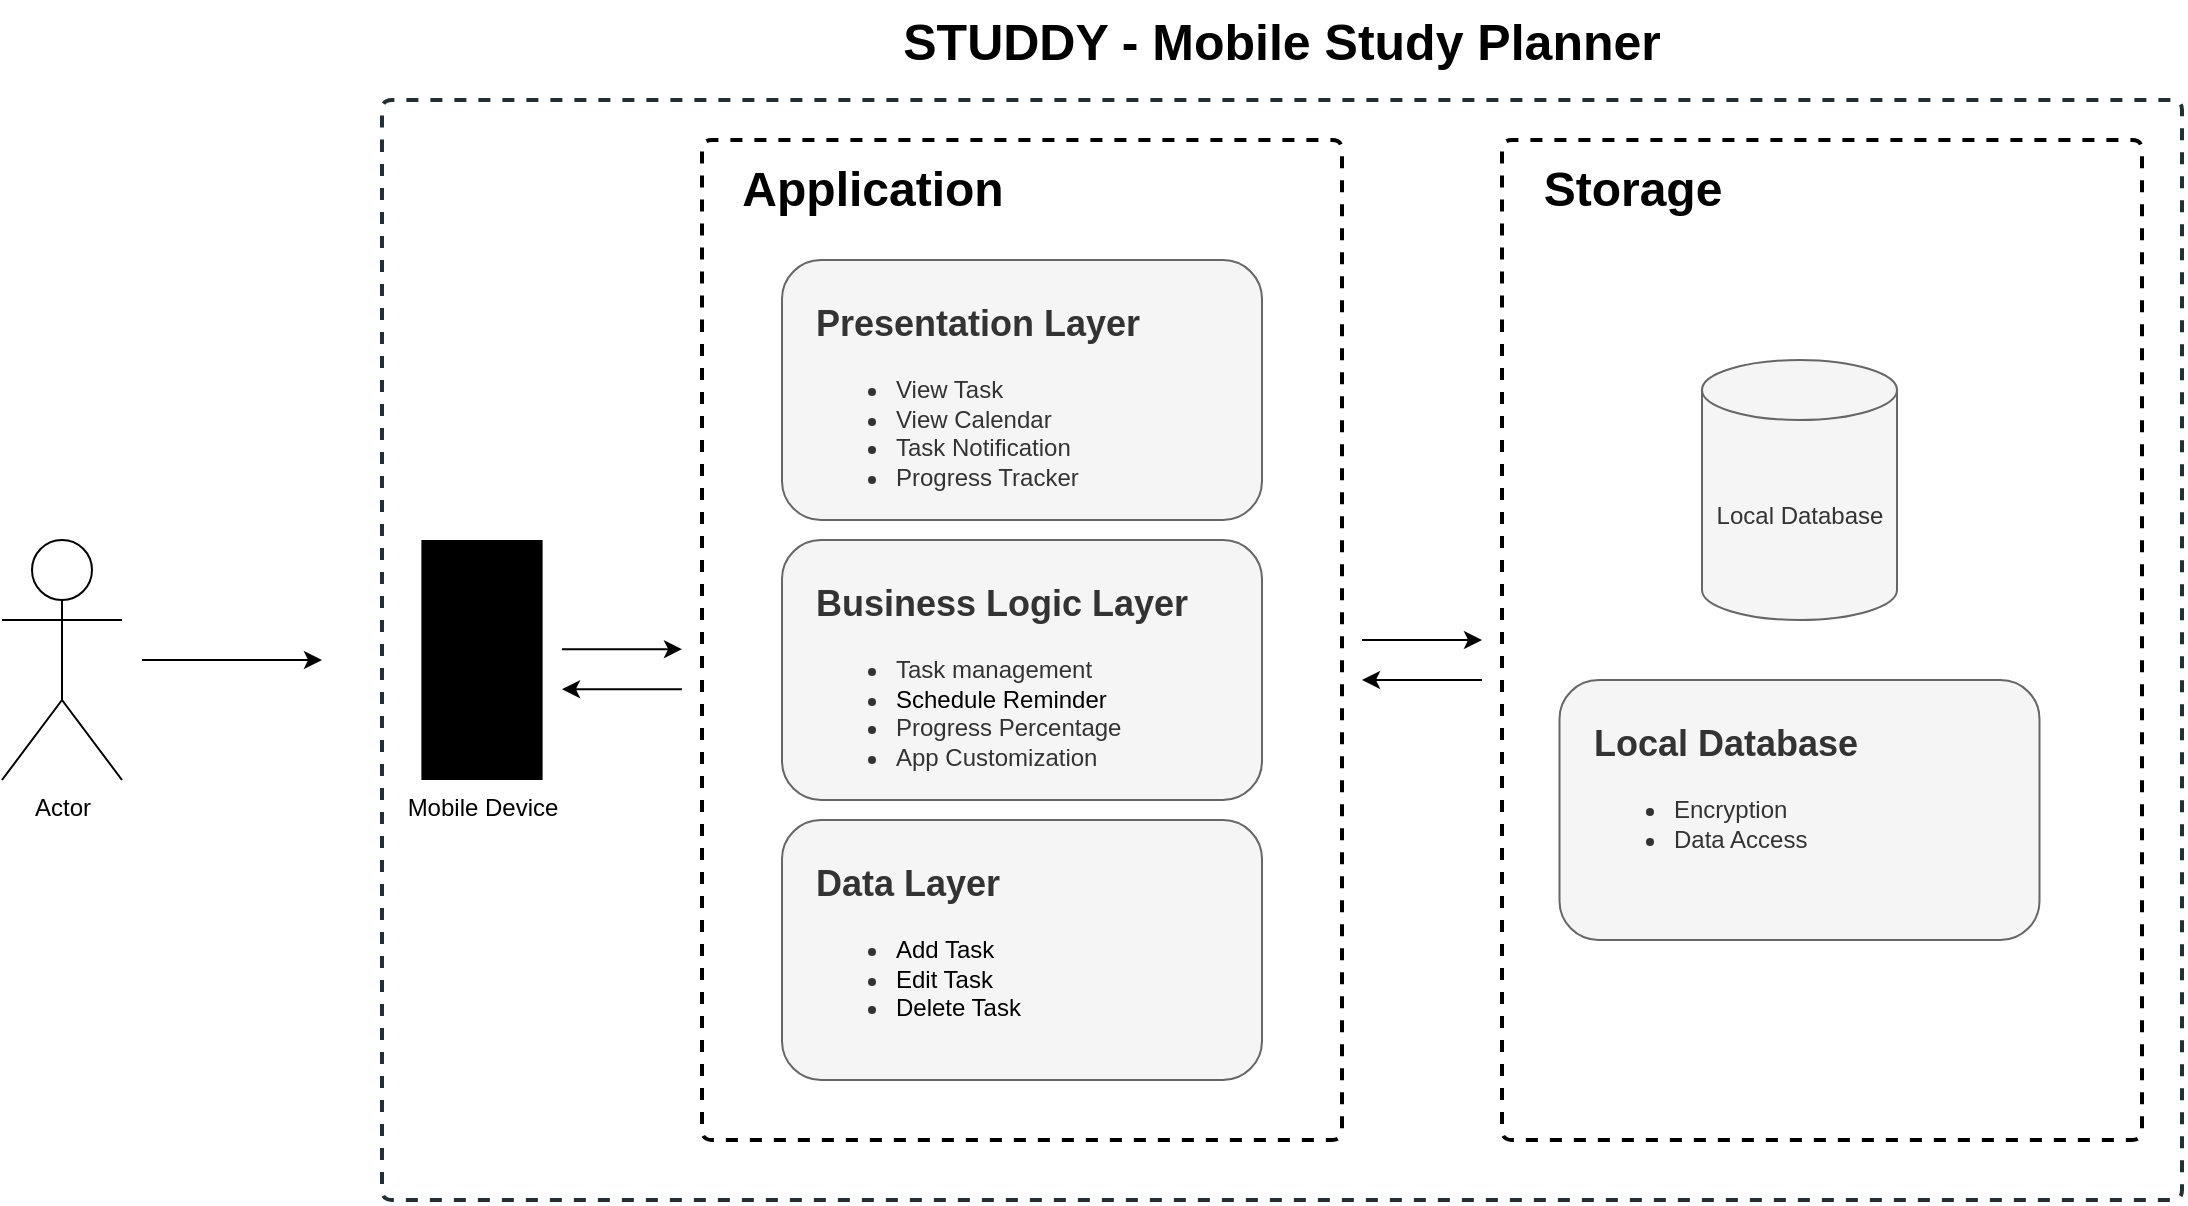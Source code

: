 <mxfile version="26.0.16">
  <diagram name="Page-1" id="v6gSke1N16z-7IEEeFjL">
    <mxGraphModel dx="1909" dy="2049" grid="1" gridSize="10" guides="1" tooltips="1" connect="1" arrows="1" fold="1" page="1" pageScale="1" pageWidth="850" pageHeight="1100" background="none" math="0" shadow="0">
      <root>
        <mxCell id="0" />
        <mxCell id="1" parent="0" />
        <mxCell id="WIWHlze2y9q67sxsoC8P-1" value="Mobile Device" style="sketch=0;verticalLabelPosition=bottom;sketch=0;aspect=fixed;html=1;verticalAlign=top;strokeColor=none;fillColor=#000000;align=center;outlineConnect=0;pointerEvents=1;shape=mxgraph.citrix2.mobile;" vertex="1" parent="1">
          <mxGeometry x="219.69" y="240" width="60.61" height="120" as="geometry" />
        </mxCell>
        <mxCell id="WIWHlze2y9q67sxsoC8P-2" value="STUDDY - Mobile Study Planner" style="text;html=1;align=center;verticalAlign=middle;whiteSpace=wrap;rounded=0;shadow=0;comic=0;sketch=0;fontFamily=Helvetica;fontSize=25;fontStyle=1" vertex="1" parent="1">
          <mxGeometry x="200" y="-30" width="900" height="40" as="geometry" />
        </mxCell>
        <mxCell id="WIWHlze2y9q67sxsoC8P-5" style="edgeStyle=orthogonalEdgeStyle;rounded=0;orthogonalLoop=1;jettySize=auto;html=1;" edge="1" parent="1">
          <mxGeometry relative="1" as="geometry">
            <mxPoint x="80" y="300" as="sourcePoint" />
            <mxPoint x="170" y="300" as="targetPoint" />
          </mxGeometry>
        </mxCell>
        <mxCell id="WIWHlze2y9q67sxsoC8P-3" value="Actor" style="shape=umlActor;verticalLabelPosition=bottom;verticalAlign=top;html=1;outlineConnect=0;" vertex="1" parent="1">
          <mxGeometry x="10" y="240" width="60" height="120" as="geometry" />
        </mxCell>
        <mxCell id="WIWHlze2y9q67sxsoC8P-6" value="&lt;h2&gt;Presentation Layer&lt;/h2&gt;&lt;div&gt;&lt;ul&gt;&lt;li&gt;View Task&lt;/li&gt;&lt;li&gt;View Calendar&lt;/li&gt;&lt;li&gt;Task Notification&lt;/li&gt;&lt;li&gt;Progress Tracker&lt;/li&gt;&lt;/ul&gt;&lt;/div&gt;" style="rounded=1;whiteSpace=wrap;html=1;align=left;verticalAlign=top;fillColor=#f5f5f5;strokeColor=#666666;spacingLeft=15;fontColor=#333333;" vertex="1" parent="1">
          <mxGeometry x="400" y="100" width="240" height="130" as="geometry" />
        </mxCell>
        <mxCell id="WIWHlze2y9q67sxsoC8P-7" value="&lt;h2&gt;Business Logic Layer&lt;/h2&gt;&lt;div&gt;&lt;ul&gt;&lt;li&gt;Task management&lt;/li&gt;&lt;li&gt;&lt;span style=&quot;background-color: transparent; color: light-dark(rgb(0, 0, 0), rgb(255, 255, 255));&quot;&gt;Schedule Reminder&lt;/span&gt;&lt;/li&gt;&lt;li&gt;Progress Percentage&lt;/li&gt;&lt;li&gt;App Customization&lt;/li&gt;&lt;/ul&gt;&lt;/div&gt;" style="rounded=1;whiteSpace=wrap;html=1;align=left;verticalAlign=top;fillColor=#f5f5f5;strokeColor=#666666;spacingLeft=15;fontColor=#333333;" vertex="1" parent="1">
          <mxGeometry x="400" y="240" width="240" height="130" as="geometry" />
        </mxCell>
        <mxCell id="WIWHlze2y9q67sxsoC8P-8" value="&lt;h2&gt;Data Layer&lt;/h2&gt;&lt;div&gt;&lt;ul&gt;&lt;li&gt;&lt;span style=&quot;background-color: transparent; color: light-dark(rgb(0, 0, 0), rgb(255, 255, 255));&quot;&gt;Add Task&lt;/span&gt;&lt;/li&gt;&lt;li&gt;&lt;span style=&quot;background-color: transparent; color: light-dark(rgb(0, 0, 0), rgb(255, 255, 255));&quot;&gt;Edit Task&lt;/span&gt;&lt;/li&gt;&lt;li&gt;&lt;span style=&quot;background-color: transparent; color: light-dark(rgb(0, 0, 0), rgb(255, 255, 255));&quot;&gt;Delete Task&lt;/span&gt;&lt;/li&gt;&lt;/ul&gt;&lt;/div&gt;" style="rounded=1;whiteSpace=wrap;html=1;align=left;verticalAlign=top;fillColor=#f5f5f5;strokeColor=#666666;spacingLeft=15;fontColor=#333333;" vertex="1" parent="1">
          <mxGeometry x="400" y="380" width="240" height="130" as="geometry" />
        </mxCell>
        <mxCell id="WIWHlze2y9q67sxsoC8P-12" style="edgeStyle=orthogonalEdgeStyle;orthogonalLoop=1;jettySize=auto;html=1;fontFamily=Titillium Web;fontSize=18;fontColor=#FFFFFF;rounded=1;strokeWidth=2;endArrow=none;elbow=vertical;shadow=0;dashed=1;arcSize=10;comic=0;sketch=0;" edge="1" parent="1">
          <mxGeometry relative="1" as="geometry">
            <mxPoint x="360" y="130" as="targetPoint" />
            <mxPoint x="360" y="130" as="sourcePoint" />
            <Array as="points">
              <mxPoint x="360" y="540" />
              <mxPoint x="680" y="540" />
              <mxPoint x="680" y="40" />
              <mxPoint x="360" y="40" />
            </Array>
          </mxGeometry>
        </mxCell>
        <mxCell id="WIWHlze2y9q67sxsoC8P-13" value="&lt;h1&gt;Application&lt;/h1&gt;" style="text;html=1;align=center;verticalAlign=middle;resizable=0;points=[];autosize=1;strokeColor=none;fillColor=none;" vertex="1" parent="1">
          <mxGeometry x="370" y="30" width="150" height="70" as="geometry" />
        </mxCell>
        <mxCell id="WIWHlze2y9q67sxsoC8P-14" value="Local Database" style="shape=cylinder3;whiteSpace=wrap;html=1;boundedLbl=1;backgroundOutline=1;size=15;fillColor=#f5f5f5;strokeColor=#666666;fontColor=#333333;" vertex="1" parent="1">
          <mxGeometry x="860" y="150" width="97.5" height="130" as="geometry" />
        </mxCell>
        <mxCell id="WIWHlze2y9q67sxsoC8P-15" style="edgeStyle=orthogonalEdgeStyle;orthogonalLoop=1;jettySize=auto;html=1;fontFamily=Titillium Web;fontSize=18;fontColor=#FFFFFF;rounded=1;strokeWidth=2;endArrow=none;elbow=vertical;shadow=0;dashed=1;arcSize=10;comic=0;sketch=0;" edge="1" parent="1">
          <mxGeometry relative="1" as="geometry">
            <mxPoint x="760" y="130" as="targetPoint" />
            <mxPoint x="760" y="130" as="sourcePoint" />
            <Array as="points">
              <mxPoint x="760" y="540" />
              <mxPoint x="1080" y="540" />
              <mxPoint x="1080" y="40" />
              <mxPoint x="760" y="40" />
            </Array>
          </mxGeometry>
        </mxCell>
        <mxCell id="WIWHlze2y9q67sxsoC8P-16" value="&lt;h1&gt;Storage&lt;/h1&gt;" style="text;html=1;align=center;verticalAlign=middle;resizable=0;points=[];autosize=1;strokeColor=none;fillColor=none;" vertex="1" parent="1">
          <mxGeometry x="770" y="30" width="110" height="70" as="geometry" />
        </mxCell>
        <mxCell id="WIWHlze2y9q67sxsoC8P-18" value="" style="endArrow=classic;html=1;rounded=0;" edge="1" parent="1">
          <mxGeometry width="50" height="50" relative="1" as="geometry">
            <mxPoint x="690" y="290" as="sourcePoint" />
            <mxPoint x="750" y="290" as="targetPoint" />
            <Array as="points">
              <mxPoint x="720" y="290" />
              <mxPoint x="730" y="290" />
            </Array>
          </mxGeometry>
        </mxCell>
        <mxCell id="WIWHlze2y9q67sxsoC8P-20" value="" style="endArrow=classic;html=1;rounded=0;" edge="1" parent="1">
          <mxGeometry width="50" height="50" relative="1" as="geometry">
            <mxPoint x="750" y="310" as="sourcePoint" />
            <mxPoint x="690" y="310" as="targetPoint" />
          </mxGeometry>
        </mxCell>
        <mxCell id="WIWHlze2y9q67sxsoC8P-21" value="" style="endArrow=classic;html=1;rounded=0;" edge="1" parent="1">
          <mxGeometry width="50" height="50" relative="1" as="geometry">
            <mxPoint x="290" y="294.57" as="sourcePoint" />
            <mxPoint x="350" y="294.57" as="targetPoint" />
            <Array as="points">
              <mxPoint x="320" y="294.57" />
              <mxPoint x="330" y="294.57" />
            </Array>
          </mxGeometry>
        </mxCell>
        <mxCell id="WIWHlze2y9q67sxsoC8P-22" value="" style="endArrow=classic;html=1;rounded=0;" edge="1" parent="1">
          <mxGeometry width="50" height="50" relative="1" as="geometry">
            <mxPoint x="350" y="314.57" as="sourcePoint" />
            <mxPoint x="290" y="314.57" as="targetPoint" />
          </mxGeometry>
        </mxCell>
        <mxCell id="WIWHlze2y9q67sxsoC8P-23" value="&lt;h2&gt;Local Database&lt;/h2&gt;&lt;div&gt;&lt;ul&gt;&lt;li&gt;Encryption&lt;/li&gt;&lt;li&gt;Data Access&lt;/li&gt;&lt;/ul&gt;&lt;/div&gt;" style="rounded=1;whiteSpace=wrap;html=1;align=left;verticalAlign=top;fillColor=#f5f5f5;strokeColor=#666666;spacingLeft=15;fontColor=#333333;" vertex="1" parent="1">
          <mxGeometry x="788.75" y="310" width="240" height="130" as="geometry" />
        </mxCell>
        <mxCell id="WIWHlze2y9q67sxsoC8P-24" style="edgeStyle=orthogonalEdgeStyle;orthogonalLoop=1;jettySize=auto;html=1;fontFamily=Titillium Web;fontSize=18;fontColor=#FFFFFF;rounded=1;strokeColor=#212F37;strokeWidth=2;endArrow=none;elbow=vertical;shadow=0;dashed=1;arcSize=10;comic=0;sketch=0;" edge="1" parent="1">
          <mxGeometry relative="1" as="geometry">
            <mxPoint x="200" y="40" as="targetPoint" />
            <mxPoint x="200" y="40" as="sourcePoint" />
            <Array as="points">
              <mxPoint x="200" y="570" />
              <mxPoint x="1100" y="570" />
              <mxPoint x="1100" y="20" />
              <mxPoint x="200" y="20" />
            </Array>
          </mxGeometry>
        </mxCell>
      </root>
    </mxGraphModel>
  </diagram>
</mxfile>
